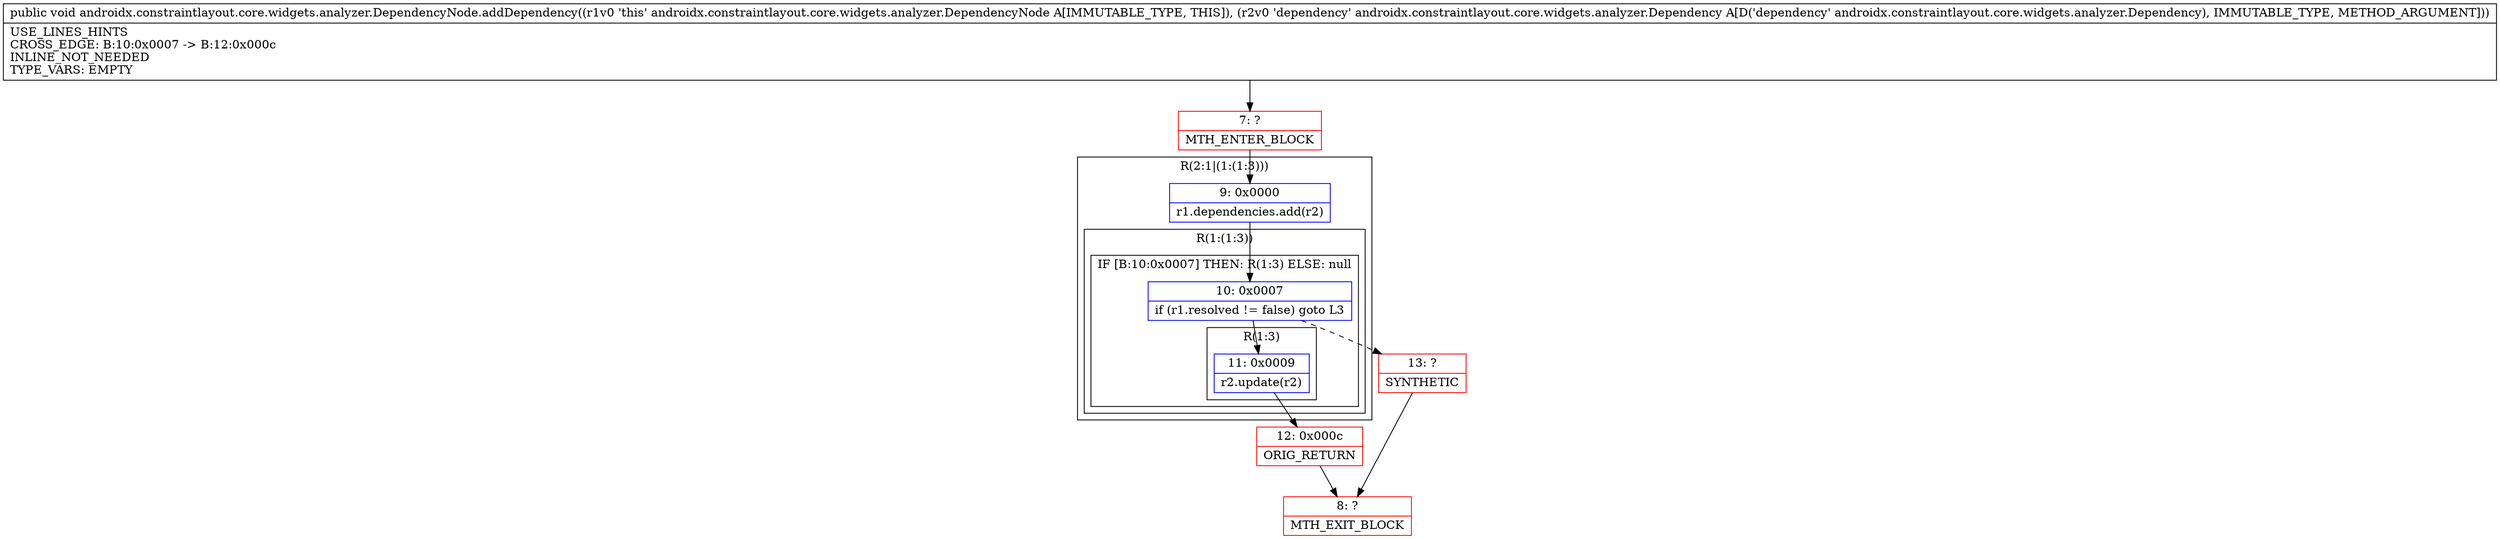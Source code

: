 digraph "CFG forandroidx.constraintlayout.core.widgets.analyzer.DependencyNode.addDependency(Landroidx\/constraintlayout\/core\/widgets\/analyzer\/Dependency;)V" {
subgraph cluster_Region_1564551410 {
label = "R(2:1|(1:(1:3)))";
node [shape=record,color=blue];
Node_9 [shape=record,label="{9\:\ 0x0000|r1.dependencies.add(r2)\l}"];
subgraph cluster_Region_128128694 {
label = "R(1:(1:3))";
node [shape=record,color=blue];
subgraph cluster_IfRegion_476325587 {
label = "IF [B:10:0x0007] THEN: R(1:3) ELSE: null";
node [shape=record,color=blue];
Node_10 [shape=record,label="{10\:\ 0x0007|if (r1.resolved != false) goto L3\l}"];
subgraph cluster_Region_742090477 {
label = "R(1:3)";
node [shape=record,color=blue];
Node_11 [shape=record,label="{11\:\ 0x0009|r2.update(r2)\l}"];
}
}
}
}
Node_7 [shape=record,color=red,label="{7\:\ ?|MTH_ENTER_BLOCK\l}"];
Node_12 [shape=record,color=red,label="{12\:\ 0x000c|ORIG_RETURN\l}"];
Node_8 [shape=record,color=red,label="{8\:\ ?|MTH_EXIT_BLOCK\l}"];
Node_13 [shape=record,color=red,label="{13\:\ ?|SYNTHETIC\l}"];
MethodNode[shape=record,label="{public void androidx.constraintlayout.core.widgets.analyzer.DependencyNode.addDependency((r1v0 'this' androidx.constraintlayout.core.widgets.analyzer.DependencyNode A[IMMUTABLE_TYPE, THIS]), (r2v0 'dependency' androidx.constraintlayout.core.widgets.analyzer.Dependency A[D('dependency' androidx.constraintlayout.core.widgets.analyzer.Dependency), IMMUTABLE_TYPE, METHOD_ARGUMENT]))  | USE_LINES_HINTS\lCROSS_EDGE: B:10:0x0007 \-\> B:12:0x000c\lINLINE_NOT_NEEDED\lTYPE_VARS: EMPTY\l}"];
MethodNode -> Node_7;Node_9 -> Node_10;
Node_10 -> Node_11;
Node_10 -> Node_13[style=dashed];
Node_11 -> Node_12;
Node_7 -> Node_9;
Node_12 -> Node_8;
Node_13 -> Node_8;
}

